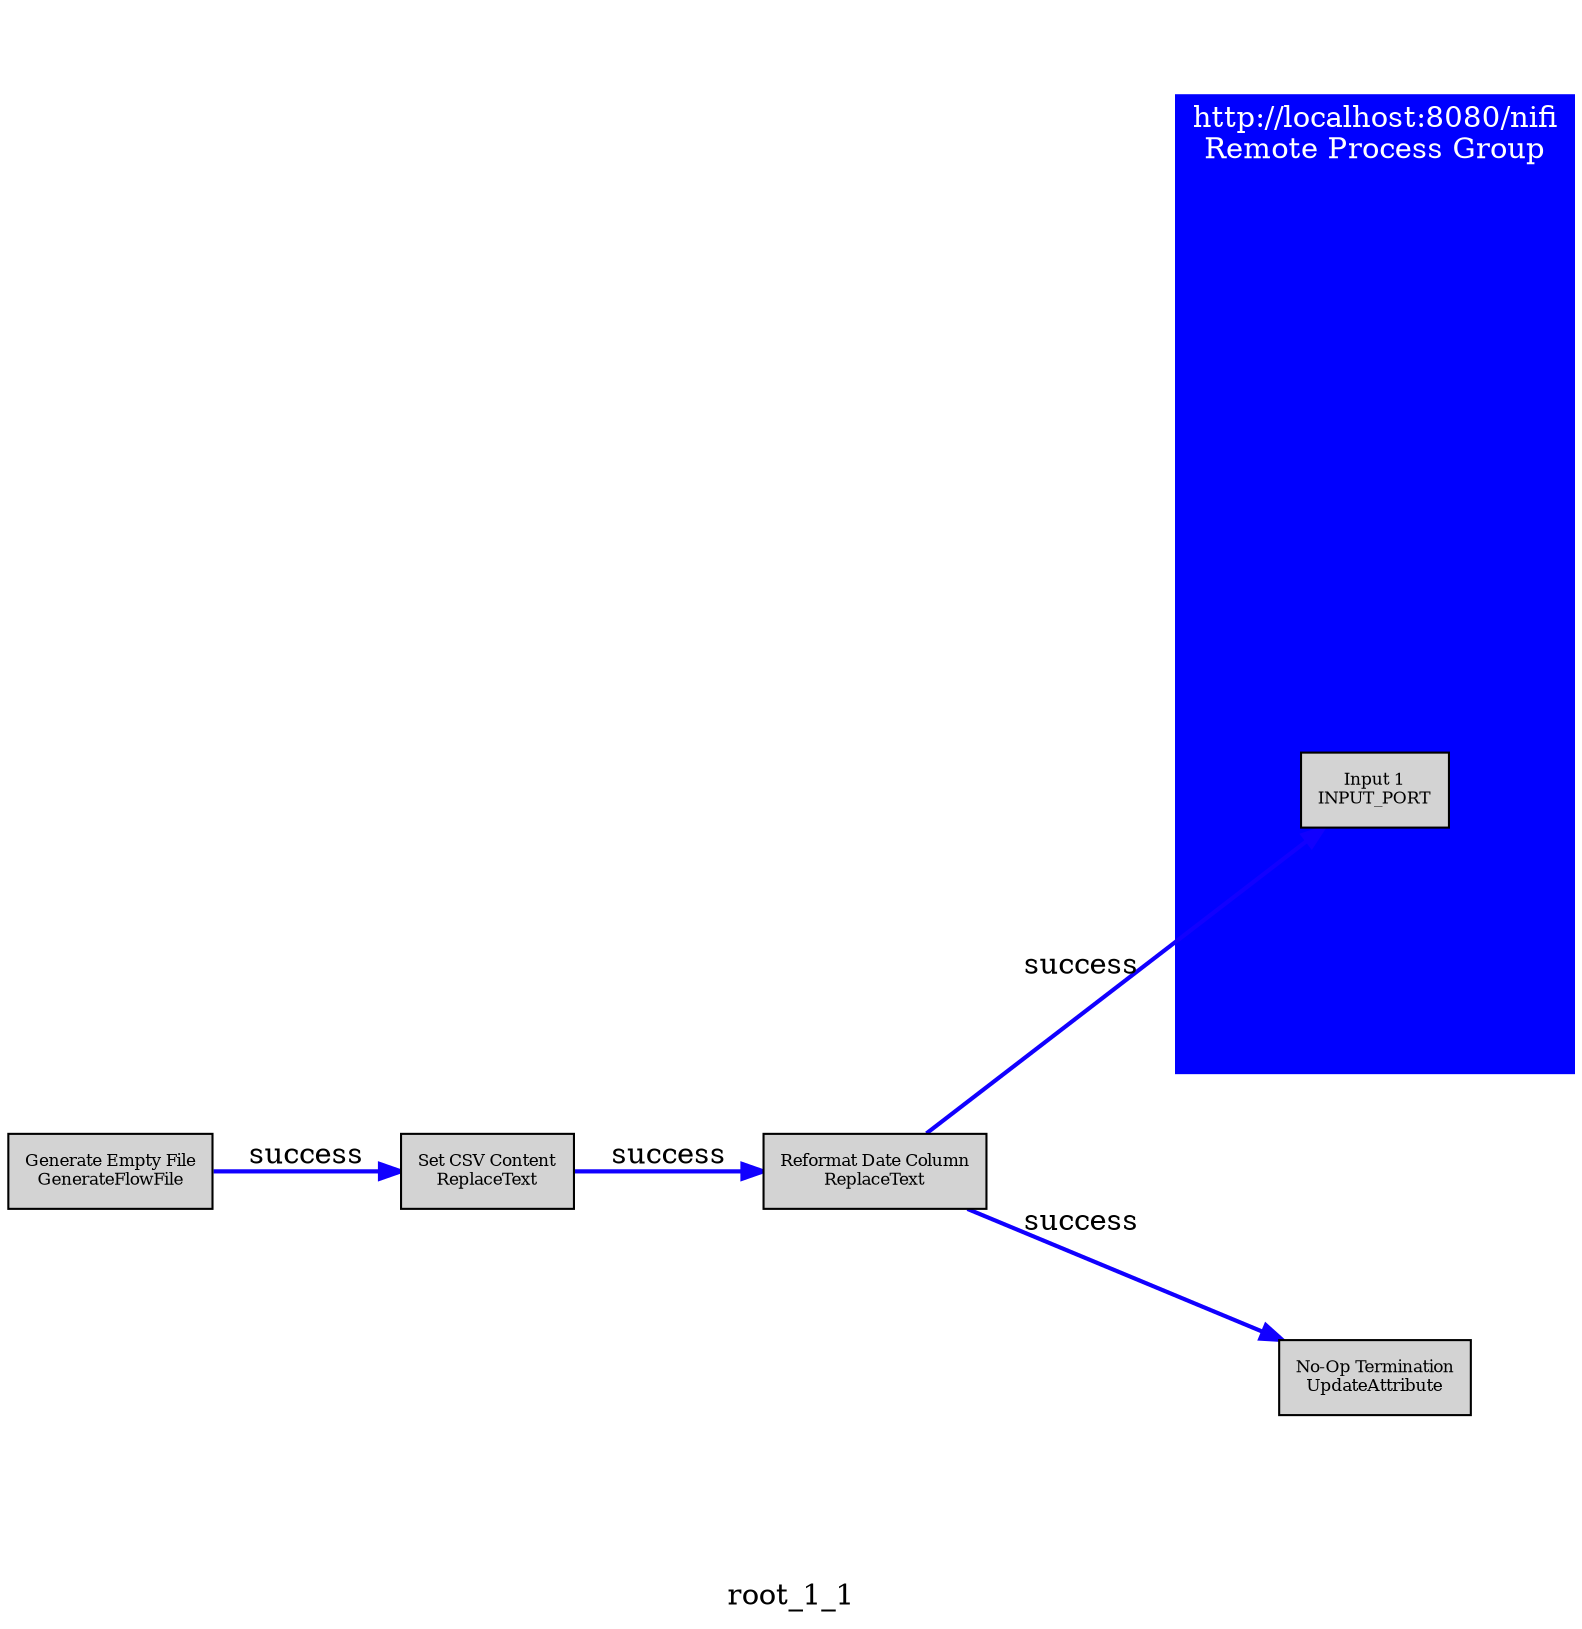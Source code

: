 strict digraph "root_1_1 flow" {
	graph [compound=true,
		id="351dbb56-0172-1000-21fa-a4af9fc0dbb1",
		label=root_1_1,
		outputorder=edgesfirst,
		rankdir=LR,
		ratio=1.0
	];
	node [fixedsize=false,
		fontsize=8,
		label="\N",
		shape=rectangle,
		style=filled
	];
	edge [color="#1100FF",
		style="setlinewidth(2)"
	];
	subgraph "cluster_NiFi Flow" {
		graph [color=blue,
			fontcolor=white,
			id="65f8c7d5-0172-1000-a916-0e5562295e08",
			label="http://localhost:8080/nifi
Remote Process Group",
			style=filled
		];
		"37b065f7-232b-30b9-a282-3ea28f75a2a2"	[id="37b065f7-232b-30b9-a282-3ea28f75a2a2",
			label="Input 1
INPUT_PORT"];
	}
	"b268f335-2a91-44e8-b567-c676c292fd55"	[id="b268f335-2a91-44e8-b567-c676c292fd55",
		label="Reformat Date Column
ReplaceText",
		pos="1259.009165,1259.009165"];
	"25b139c3-db89-4272-59c3-774ce58f0973"	[id="25b139c3-db89-4272-59c3-774ce58f0973",
		label="No-Op Termination
UpdateAttribute",
		pos="1265.009165,1265.009165"];
	"b268f335-2a91-44e8-b567-c676c292fd55" -> "25b139c3-db89-4272-59c3-774ce58f0973"	[label=success];
	"b268f335-2a91-44e8-b567-c676c292fd55" -> "37b065f7-232b-30b9-a282-3ea28f75a2a2"	[label=success];
	"67626c71-910a-4342-627d-e38cfcbcb924"	[id="67626c71-910a-4342-627d-e38cfcbcb924",
		label="Set CSV Content
ReplaceText",
		pos="408.000000,408.000000"];
	"67626c71-910a-4342-627d-e38cfcbcb924" -> "b268f335-2a91-44e8-b567-c676c292fd55"	[label=success];
	"bc3ad300-c93c-430b-fc94-3a32c3020f53"	[id="bc3ad300-c93c-430b-fc94-3a32c3020f53",
		label="Generate Empty File
GenerateFlowFile",
		pos="356.009165,356.009165"];
	"bc3ad300-c93c-430b-fc94-3a32c3020f53" -> "67626c71-910a-4342-627d-e38cfcbcb924"	[label=success];
}
